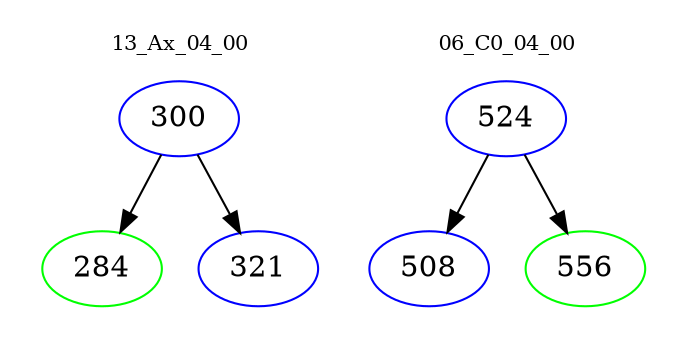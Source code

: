 digraph{
subgraph cluster_0 {
color = white
label = "13_Ax_04_00";
fontsize=10;
T0_300 [label="300", color="blue"]
T0_300 -> T0_284 [color="black"]
T0_284 [label="284", color="green"]
T0_300 -> T0_321 [color="black"]
T0_321 [label="321", color="blue"]
}
subgraph cluster_1 {
color = white
label = "06_C0_04_00";
fontsize=10;
T1_524 [label="524", color="blue"]
T1_524 -> T1_508 [color="black"]
T1_508 [label="508", color="blue"]
T1_524 -> T1_556 [color="black"]
T1_556 [label="556", color="green"]
}
}
